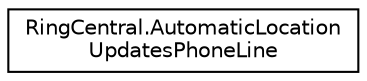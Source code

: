 digraph "Graphical Class Hierarchy"
{
 // LATEX_PDF_SIZE
  edge [fontname="Helvetica",fontsize="10",labelfontname="Helvetica",labelfontsize="10"];
  node [fontname="Helvetica",fontsize="10",shape=record];
  rankdir="LR";
  Node0 [label="RingCentral.AutomaticLocation\lUpdatesPhoneLine",height=0.2,width=0.4,color="black", fillcolor="white", style="filled",URL="$classRingCentral_1_1AutomaticLocationUpdatesPhoneLine.html",tooltip=" "];
}

